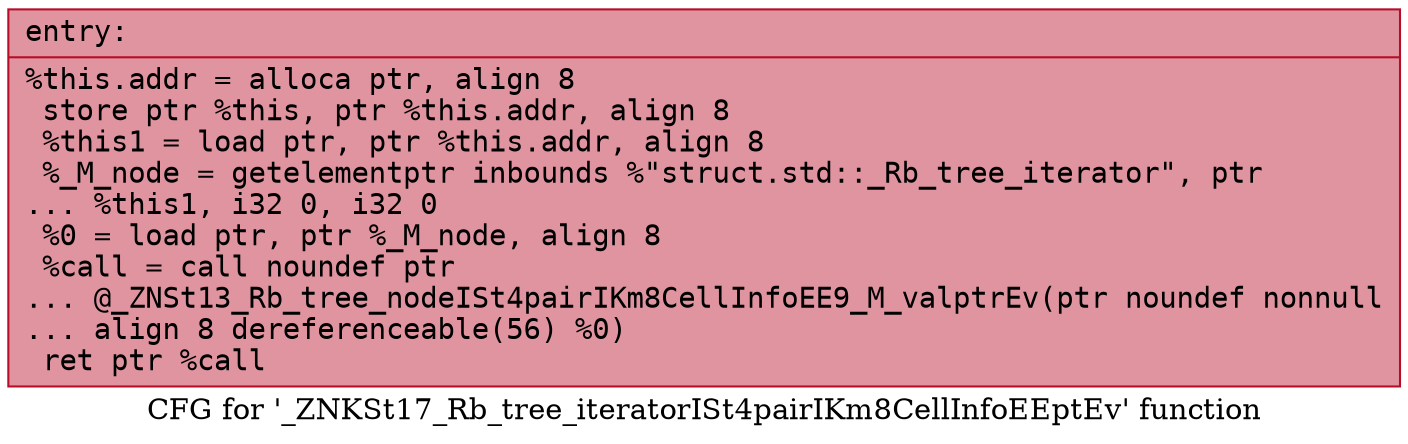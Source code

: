 digraph "CFG for '_ZNKSt17_Rb_tree_iteratorISt4pairIKm8CellInfoEEptEv' function" {
	label="CFG for '_ZNKSt17_Rb_tree_iteratorISt4pairIKm8CellInfoEEptEv' function";

	Node0x560dc9face40 [shape=record,color="#b70d28ff", style=filled, fillcolor="#b70d2870" fontname="Courier",label="{entry:\l|  %this.addr = alloca ptr, align 8\l  store ptr %this, ptr %this.addr, align 8\l  %this1 = load ptr, ptr %this.addr, align 8\l  %_M_node = getelementptr inbounds %\"struct.std::_Rb_tree_iterator\", ptr\l... %this1, i32 0, i32 0\l  %0 = load ptr, ptr %_M_node, align 8\l  %call = call noundef ptr\l... @_ZNSt13_Rb_tree_nodeISt4pairIKm8CellInfoEE9_M_valptrEv(ptr noundef nonnull\l... align 8 dereferenceable(56) %0)\l  ret ptr %call\l}"];
}
